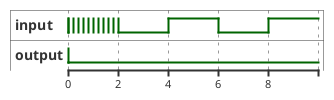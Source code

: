 @startuml
binary "input" as W0
binary "output" as W1

@0
W0 is {low,high} 
W1 is {low,high} 

@2
W0 is low

@4
W0 is high

@6
W0 is low

@8
W0 is high

@enduml

